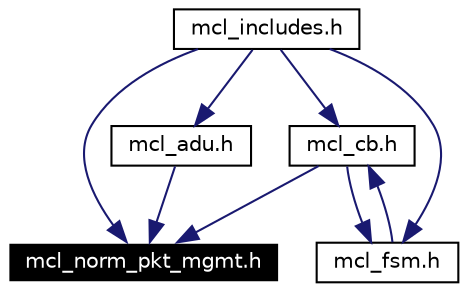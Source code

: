 digraph G
{
  edge [fontname="Helvetica",fontsize=10,labelfontname="Helvetica",labelfontsize=10];
  node [fontname="Helvetica",fontsize=10,shape=record];
  Node1506 [label="mcl_norm_pkt_mgmt.h",height=0.2,width=0.4,color="white", fillcolor="black", style="filled" fontcolor="white"];
  Node1507 -> Node1506 [color="midnightblue",fontsize=10,style="solid",fontname="Helvetica"];
  Node1507 [label="mcl_adu.h",height=0.2,width=0.4,color="black",URL="$mcl__adu_8h.html"];
  Node1508 -> Node1507 [color="midnightblue",fontsize=10,style="solid",fontname="Helvetica"];
  Node1508 [label="mcl_includes.h",height=0.2,width=0.4,color="black",URL="$mcl__includes_8h.html"];
  Node1534 -> Node1506 [color="midnightblue",fontsize=10,style="solid",fontname="Helvetica"];
  Node1534 [label="mcl_cb.h",height=0.2,width=0.4,color="black",URL="$mcl__cb_8h.html"];
  Node1508 -> Node1534 [color="midnightblue",fontsize=10,style="solid",fontname="Helvetica"];
  Node1535 -> Node1534 [color="midnightblue",fontsize=10,style="solid",fontname="Helvetica"];
  Node1535 [label="mcl_fsm.h",height=0.2,width=0.4,color="black",URL="$mcl__fsm_8h.html"];
  Node1534 -> Node1535 [color="midnightblue",fontsize=10,style="solid",fontname="Helvetica"];
  Node1508 -> Node1535 [color="midnightblue",fontsize=10,style="solid",fontname="Helvetica"];
  Node1508 -> Node1506 [color="midnightblue",fontsize=10,style="solid",fontname="Helvetica"];
}
